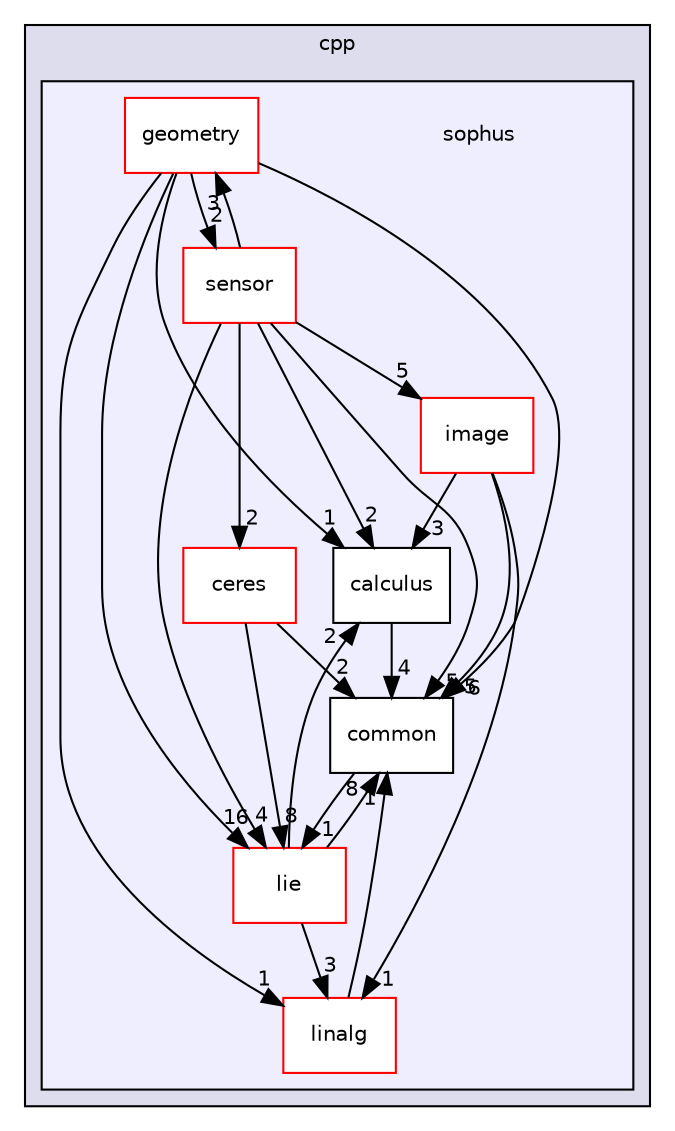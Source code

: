 digraph "/home/runner/work/Sophus/Sophus/cpp/sophus" {
  compound=true
  node [ fontsize="10", fontname="Helvetica"];
  edge [ labelfontsize="10", labelfontname="Helvetica"];
  subgraph clusterdir_df511e5bd85cec96854b39d5e1c27aa8 {
    graph [ bgcolor="#ddddee", pencolor="black", label="cpp" fontname="Helvetica", fontsize="10", URL="dir_df511e5bd85cec96854b39d5e1c27aa8.html"]
  subgraph clusterdir_955fab3374a7652c82f8c2b63089d242 {
    graph [ bgcolor="#eeeeff", pencolor="black", label="" URL="dir_955fab3374a7652c82f8c2b63089d242.html"];
    dir_955fab3374a7652c82f8c2b63089d242 [shape=plaintext label="sophus"];
    dir_1d93d1ed5108c4d2071899c26be7717c [shape=box label="calculus" color="black" fillcolor="white" style="filled" URL="dir_1d93d1ed5108c4d2071899c26be7717c.html"];
    dir_9357f5e81d5154233f425db7fc50f4a9 [shape=box label="ceres" color="red" fillcolor="white" style="filled" URL="dir_9357f5e81d5154233f425db7fc50f4a9.html"];
    dir_a7082e164d91aec3b9943421365f2e0b [shape=box label="common" color="black" fillcolor="white" style="filled" URL="dir_a7082e164d91aec3b9943421365f2e0b.html"];
    dir_ac36b4d59fa077a170b439c47c9c2b90 [shape=box label="geometry" color="red" fillcolor="white" style="filled" URL="dir_ac36b4d59fa077a170b439c47c9c2b90.html"];
    dir_0ecbeff14e6cb00e787f5838ffd0daf5 [shape=box label="image" color="red" fillcolor="white" style="filled" URL="dir_0ecbeff14e6cb00e787f5838ffd0daf5.html"];
    dir_e4d7764f299ff37161f14b275a37fe93 [shape=box label="lie" color="red" fillcolor="white" style="filled" URL="dir_e4d7764f299ff37161f14b275a37fe93.html"];
    dir_246b32a499e23272b6f273a9e5862f57 [shape=box label="linalg" color="red" fillcolor="white" style="filled" URL="dir_246b32a499e23272b6f273a9e5862f57.html"];
    dir_6c48d565312b55a82638228487a5053e [shape=box label="sensor" color="red" fillcolor="white" style="filled" URL="dir_6c48d565312b55a82638228487a5053e.html"];
  }
  }
  dir_ac36b4d59fa077a170b439c47c9c2b90->dir_a7082e164d91aec3b9943421365f2e0b [headlabel="6", labeldistance=1.5 headhref="dir_000005_000004.html"];
  dir_ac36b4d59fa077a170b439c47c9c2b90->dir_e4d7764f299ff37161f14b275a37fe93 [headlabel="16", labeldistance=1.5 headhref="dir_000005_000009.html"];
  dir_ac36b4d59fa077a170b439c47c9c2b90->dir_1d93d1ed5108c4d2071899c26be7717c [headlabel="1", labeldistance=1.5 headhref="dir_000005_000002.html"];
  dir_ac36b4d59fa077a170b439c47c9c2b90->dir_6c48d565312b55a82638228487a5053e [headlabel="2", labeldistance=1.5 headhref="dir_000005_000014.html"];
  dir_ac36b4d59fa077a170b439c47c9c2b90->dir_246b32a499e23272b6f273a9e5862f57 [headlabel="1", labeldistance=1.5 headhref="dir_000005_000012.html"];
  dir_a7082e164d91aec3b9943421365f2e0b->dir_e4d7764f299ff37161f14b275a37fe93 [headlabel="1", labeldistance=1.5 headhref="dir_000004_000009.html"];
  dir_e4d7764f299ff37161f14b275a37fe93->dir_a7082e164d91aec3b9943421365f2e0b [headlabel="8", labeldistance=1.5 headhref="dir_000009_000004.html"];
  dir_e4d7764f299ff37161f14b275a37fe93->dir_1d93d1ed5108c4d2071899c26be7717c [headlabel="2", labeldistance=1.5 headhref="dir_000009_000002.html"];
  dir_e4d7764f299ff37161f14b275a37fe93->dir_246b32a499e23272b6f273a9e5862f57 [headlabel="3", labeldistance=1.5 headhref="dir_000009_000012.html"];
  dir_1d93d1ed5108c4d2071899c26be7717c->dir_a7082e164d91aec3b9943421365f2e0b [headlabel="4", labeldistance=1.5 headhref="dir_000002_000004.html"];
  dir_9357f5e81d5154233f425db7fc50f4a9->dir_a7082e164d91aec3b9943421365f2e0b [headlabel="2", labeldistance=1.5 headhref="dir_000003_000004.html"];
  dir_9357f5e81d5154233f425db7fc50f4a9->dir_e4d7764f299ff37161f14b275a37fe93 [headlabel="8", labeldistance=1.5 headhref="dir_000003_000009.html"];
  dir_0ecbeff14e6cb00e787f5838ffd0daf5->dir_a7082e164d91aec3b9943421365f2e0b [headlabel="5", labeldistance=1.5 headhref="dir_000007_000004.html"];
  dir_0ecbeff14e6cb00e787f5838ffd0daf5->dir_1d93d1ed5108c4d2071899c26be7717c [headlabel="3", labeldistance=1.5 headhref="dir_000007_000002.html"];
  dir_0ecbeff14e6cb00e787f5838ffd0daf5->dir_246b32a499e23272b6f273a9e5862f57 [headlabel="1", labeldistance=1.5 headhref="dir_000007_000012.html"];
  dir_6c48d565312b55a82638228487a5053e->dir_ac36b4d59fa077a170b439c47c9c2b90 [headlabel="3", labeldistance=1.5 headhref="dir_000014_000005.html"];
  dir_6c48d565312b55a82638228487a5053e->dir_a7082e164d91aec3b9943421365f2e0b [headlabel="5", labeldistance=1.5 headhref="dir_000014_000004.html"];
  dir_6c48d565312b55a82638228487a5053e->dir_e4d7764f299ff37161f14b275a37fe93 [headlabel="4", labeldistance=1.5 headhref="dir_000014_000009.html"];
  dir_6c48d565312b55a82638228487a5053e->dir_1d93d1ed5108c4d2071899c26be7717c [headlabel="2", labeldistance=1.5 headhref="dir_000014_000002.html"];
  dir_6c48d565312b55a82638228487a5053e->dir_9357f5e81d5154233f425db7fc50f4a9 [headlabel="2", labeldistance=1.5 headhref="dir_000014_000003.html"];
  dir_6c48d565312b55a82638228487a5053e->dir_0ecbeff14e6cb00e787f5838ffd0daf5 [headlabel="5", labeldistance=1.5 headhref="dir_000014_000007.html"];
  dir_246b32a499e23272b6f273a9e5862f57->dir_a7082e164d91aec3b9943421365f2e0b [headlabel="1", labeldistance=1.5 headhref="dir_000012_000004.html"];
}
